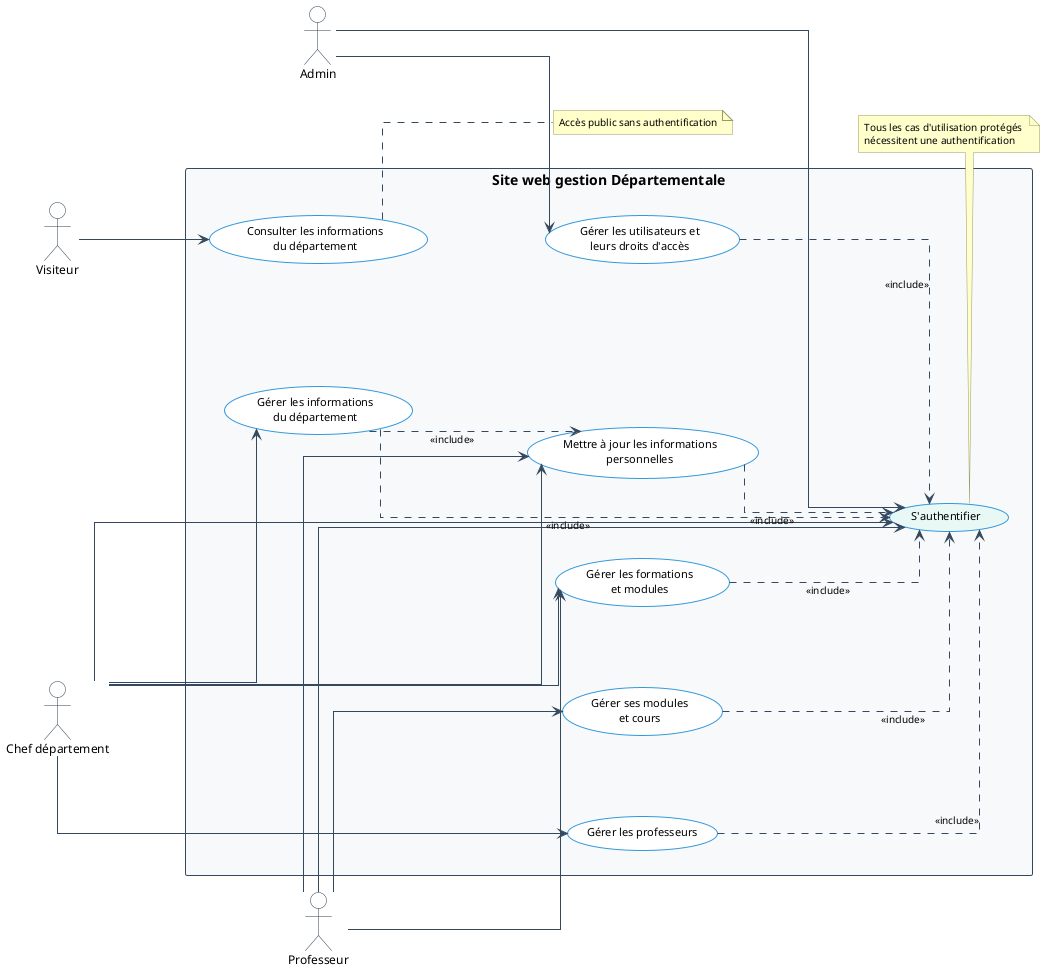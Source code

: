 @startuml Site_Web_Gestion_Departementale

' Enhanced styling for better visuals
skinparam backgroundColor white
skinparam shadowing false
skinparam linetype ortho
skinparam nodesep 80
skinparam ranksep 100

' Better font styling
skinparam defaultFontName Arial
skinparam defaultFontSize 12

skinparam usecase {
    BackgroundColor white
    BorderColor #3498db
    BorderThickness 1
    FontSize 11
    StereotypeFontSize 10
    ArrowColor #3498db
}

skinparam actor {
    BackgroundColor white
    BorderColor #2c3e50
    FontSize 12
    FontColor black
}

skinparam rectangle {
    BackgroundColor #f8f9fa
    BorderColor #34495e
    FontSize 14
    FontStyle bold
}

skinparam arrow {
    Color #34495e
    FontSize 10
    Thickness 1
}

skinparam note {
    BackgroundColor #ffffcc
    BorderColor #999966
    FontSize 10
}

' Force vertical layout
left to right direction
skinparam packageStyle rectangle

' Actors on left side
actor Admin
actor "Chef département" as ChefDept
actor Professeur
actor Visiteur

rectangle "Site web gestion Départementale" {
    together {
        ' Authentication use case
        (S'authentifier) as Login #e8f8f5
        
        ' Admin use cases
        (Gérer les utilisateurs et\nleurs droits d'accès) as UC1
        
        ' Chef département use cases  
        (Gérer les informations\ndu département) as UC2
        (Gérer les professeurs) as UC3
        
        ' Shared use cases
        (Gérer les formations\net modules) as UC4
        (Mettre à jour les informations\npersonnelles) as UC5
        (Gérer ses modules\net cours) as UC6
        
        ' Public use case (simplified)
        (Consulter les informations\ndu département) as UC7
    }
}

' Authentication relationships
Admin --> Login
ChefDept --> Login
Professeur --> Login

' Functionality relationships
Admin --> UC1

ChefDept --> UC2
ChefDept --> UC3  
ChefDept --> UC4
ChefDept --> UC5

Professeur --> UC4
Professeur --> UC5
Professeur --> UC6

Visiteur --> UC7

' Protected functionalities require authentication
UC1 ..> Login : <<include>>
UC2 ..> Login : <<include>>
UC3 ..> Login : <<include>>
UC4 ..> Login : <<include>>
UC5 ..> Login : <<include>>
UC6 ..> Login : <<include>>

' Other include relationship
UC2 ..> UC5 : <<include>>

note bottom of Login
  Tous les cas d'utilisation protégés 
  nécessitent une authentification
end note

note right of UC7
  Accès public sans authentification
end note

@enduml